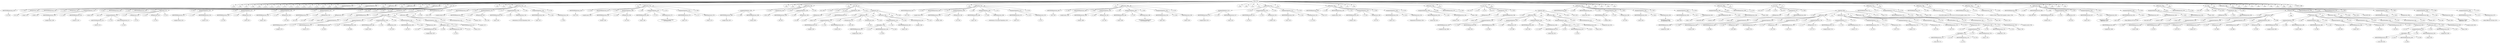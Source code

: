 digraph {

"Prog_1164"->"<
>1165";
"Prog_1164"->"<
>1166";
"Prog_1164"->"<
>1167";
"Prog_1164"->"<
>1168";
"Prog_1164"->"<
>1169";
"Prog_1164"->"<
>1170";
"Prog_1164"->"<
>1171";
"Prog_1164"->"<
>1172";
"Prog_1164"->"<
>1173";
"Prog_1164"->"<
>1174";
"Prog_1164"->"<
>1175";
"Prog_1164"->"<
>1176";
"Prog_1164"->"<
>1177";
"Prog_1164"->"<
>1178";
"Prog_1164"->"<
>1179";
"Prog_1164"->"<
>1180";
"Prog_1164"->"<
>1181";
"Prog_1164"->"AssignmentOpetators_1182";
"AssignmentOpetators_1182"->"IDENTIFIERExpression_1183";
"IDENTIFIERExpression_1183"->"<n>1184";
"AssignmentOpetators_1182"->"<<->1185";
"AssignmentOpetators_1182"->"INTExpression_1186";
"INTExpression_1186"->"<20>1187";
"Prog_1164"->"<
>1188";
"Prog_1164"->"AssignmentOpetators_1189";
"AssignmentOpetators_1189"->"IDENTIFIERExpression_1190";
"IDENTIFIERExpression_1190"->"<nreps>1191";
"AssignmentOpetators_1189"->"<<->1192";
"AssignmentOpetators_1189"->"INTExpression_1193";
"INTExpression_1193"->"<10000>1194";
"Prog_1164"->"<
>1195";
"Prog_1164"->"CallFunction_1196";
"CallFunction_1196"->"AssignmentOpetators_1197";
"AssignmentOpetators_1197"->"IDENTIFIERExpression_1198";
"IDENTIFIERExpression_1198"->"<sample.mean>1199";
"AssignmentOpetators_1197"->"<<->1200";
"AssignmentOpetators_1197"->"IDENTIFIERExpression_1201";
"IDENTIFIERExpression_1201"->"<numeric>1202";
"CallFunction_1196"->"<(>1203";
"CallFunction_1196"->"IDENTIFIERExpression_1204";
"IDENTIFIERExpression_1204"->"<nreps>1205";
"CallFunction_1196"->"<)>1206";
"Prog_1164"->"<
>1207";
"Prog_1164"->"CallFunction_1208";
"CallFunction_1208"->"IDENTIFIERExpression_1209";
"IDENTIFIERExpression_1209"->"<par>1210";
"CallFunction_1208"->"<(>1211";
"CallFunction_1208"->"CallFunction_1212";
"CallFunction_1212"->"AssignmentOpetators_1213";
"AssignmentOpetators_1213"->"IDENTIFIERExpression_1214";
"IDENTIFIERExpression_1214"->"<mfrow>1215";
"AssignmentOpetators_1213"->"<=>1216";
"AssignmentOpetators_1213"->"IDENTIFIERExpression_1217";
"IDENTIFIERExpression_1217"->"<c>1218";
"CallFunction_1212"->"<(>1219";
"CallFunction_1212"->"INTExpression_1220";
"INTExpression_1220"->"<3>1221";
"CallFunction_1212"->"<,>1222";
"CallFunction_1212"->"INTExpression_1223";
"INTExpression_1223"->"<2>1224";
"CallFunction_1212"->"<)>1225";
"CallFunction_1208"->"<)>1226";
"Prog_1164"->"<
>1227";
"Prog_1164"->"<
>1228";
"Prog_1164"->"CallFunction_1229";
"CallFunction_1229"->"AssignmentOpetators_1230";
"AssignmentOpetators_1230"->"IDENTIFIERExpression_1231";
"IDENTIFIERExpression_1231"->"<sample.normal>1232";
"AssignmentOpetators_1230"->"<<->1233";
"AssignmentOpetators_1230"->"IDENTIFIERExpression_1234";
"IDENTIFIERExpression_1234"->"<rnorm>1235";
"CallFunction_1229"->"<(>1236";
"CallFunction_1229"->"AssignmentOpetators_1237";
"AssignmentOpetators_1237"->"IDENTIFIERExpression_1238";
"IDENTIFIERExpression_1238"->"<n>1239";
"AssignmentOpetators_1237"->"<=>1240";
"AssignmentOpetators_1237"->"INTExpression_1241";
"INTExpression_1241"->"<1000>1242";
"CallFunction_1229"->"<,>1243";
"CallFunction_1229"->"AssignmentOpetators_1244";
"AssignmentOpetators_1244"->"IDENTIFIERExpression_1245";
"IDENTIFIERExpression_1245"->"<mean>1246";
"AssignmentOpetators_1244"->"<=>1247";
"AssignmentOpetators_1244"->"INTExpression_1248";
"INTExpression_1248"->"<35>1249";
"CallFunction_1229"->"<,>1250";
"CallFunction_1229"->"AssignmentOpetators_1251";
"AssignmentOpetators_1251"->"IDENTIFIERExpression_1252";
"IDENTIFIERExpression_1252"->"<sd>1253";
"AssignmentOpetators_1251"->"<=>1254";
"AssignmentOpetators_1251"->"INTExpression_1255";
"INTExpression_1255"->"<15>1256";
"CallFunction_1229"->"<)>1257";
"Prog_1164"->"<
>1258";
"Prog_1164"->"For_1259";
"For_1259"->"<for>1260";
"For_1259"->"<(>1261";
"For_1259"->"<i>1262";
"For_1259"->"<in>1263";
"For_1259"->"ColonOperator_1264";
"ColonOperator_1264"->"INTExpression_1265";
"INTExpression_1265"->"<1>1266";
"ColonOperator_1264"->"<:>1267";
"ColonOperator_1264"->"IDENTIFIERExpression_1268";
"IDENTIFIERExpression_1268"->"<nreps>1269";
"For_1259"->"<)>1270";
"For_1259"->"Compound_1271";
"Compound_1271"->"<{>1272";
"Compound_1271"->"CallFunction_1273";
"CallFunction_1273"->"AssignmentOpetators_1274";
"AssignmentOpetators_1274"->"IDENTIFIERExpression_1275";
"IDENTIFIERExpression_1275"->"<sample>1276";
"AssignmentOpetators_1274"->"<<->1277";
"AssignmentOpetators_1274"->"IDENTIFIERExpression_1278";
"IDENTIFIERExpression_1278"->"<rnorm>1279";
"CallFunction_1273"->"<(>1280";
"CallFunction_1273"->"AssignmentOpetators_1281";
"AssignmentOpetators_1281"->"IDENTIFIERExpression_1282";
"IDENTIFIERExpression_1282"->"<n>1283";
"AssignmentOpetators_1281"->"<=>1284";
"AssignmentOpetators_1281"->"IDENTIFIERExpression_1285";
"IDENTIFIERExpression_1285"->"<n>1286";
"CallFunction_1273"->"<,>1287";
"CallFunction_1273"->"AssignmentOpetators_1288";
"AssignmentOpetators_1288"->"IDENTIFIERExpression_1289";
"IDENTIFIERExpression_1289"->"<mean>1290";
"AssignmentOpetators_1288"->"<=>1291";
"AssignmentOpetators_1288"->"INTExpression_1292";
"INTExpression_1292"->"<35>1293";
"CallFunction_1273"->"<,>1294";
"CallFunction_1273"->"AssignmentOpetators_1295";
"AssignmentOpetators_1295"->"IDENTIFIERExpression_1296";
"IDENTIFIERExpression_1296"->"<sd>1297";
"AssignmentOpetators_1295"->"<=>1298";
"AssignmentOpetators_1295"->"INTExpression_1299";
"INTExpression_1299"->"<15>1300";
"CallFunction_1273"->"<)>1301";
"Compound_1271"->"<
>1302";
"Compound_1271"->"CallFunction_1303";
"CallFunction_1303"->"AssignmentOpetators_1304";
"AssignmentOpetators_1304"->"IndexingBasic_1305";
"IndexingBasic_1305"->"IDENTIFIERExpression_1306";
"IDENTIFIERExpression_1306"->"<sample.mean>1307";
"IndexingBasic_1305"->"<[>1308";
"IndexingBasic_1305"->"IDENTIFIERExpression_1309";
"IDENTIFIERExpression_1309"->"<i>1310";
"IndexingBasic_1305"->"<]>1311";
"AssignmentOpetators_1304"->"<<->1312";
"AssignmentOpetators_1304"->"IDENTIFIERExpression_1313";
"IDENTIFIERExpression_1313"->"<mean>1314";
"CallFunction_1303"->"<(>1315";
"CallFunction_1303"->"IDENTIFIERExpression_1316";
"IDENTIFIERExpression_1316"->"<sample>1317";
"CallFunction_1303"->"<)>1318";
"Compound_1271"->"<
>1319";
"Compound_1271"->"<}>1320";
"Prog_1164"->"<
>1321";
"Prog_1164"->"<
>1322";
"Prog_1164"->"<
>1323";
"Prog_1164"->"CallFunction_1324";
"CallFunction_1324"->"IDENTIFIERExpression_1325";
"IDENTIFIERExpression_1325"->"<hist>1326";
"CallFunction_1324"->"<(>1327";
"CallFunction_1324"->"IDENTIFIERExpression_1328";
"IDENTIFIERExpression_1328"->"<sample.normal>1329";
"CallFunction_1324"->"<,>1330";
"CallFunction_1324"->"AssignmentOpetators_1331";
"AssignmentOpetators_1331"->"IDENTIFIERExpression_1332";
"IDENTIFIERExpression_1332"->"<breaks>1333";
"AssignmentOpetators_1331"->"<=>1334";
"AssignmentOpetators_1331"->"INTExpression_1335";
"INTExpression_1335"->"<50>1336";
"CallFunction_1324"->"<,>1337";
"CallFunction_1324"->"AssignmentOpetators_1338";
"AssignmentOpetators_1338"->"IDENTIFIERExpression_1339";
"IDENTIFIERExpression_1339"->"<main>1340";
"AssignmentOpetators_1338"->"<=>1341";
"AssignmentOpetators_1338"->"STRINGExpression_1342";
"STRINGExpression_1342"->"<Distribution of Normal Population>1343";
"CallFunction_1324"->"<,>1344";
"CallFunction_1324"->"AssignmentOpetators_1345";
"AssignmentOpetators_1345"->"IDENTIFIERExpression_1346";
"IDENTIFIERExpression_1346"->"<xlab>1347";
"AssignmentOpetators_1345"->"<=>1348";
"AssignmentOpetators_1345"->"STRINGExpression_1349";
"STRINGExpression_1349"->"<>1350";
"CallFunction_1324"->"<)>1351";
"Prog_1164"->"<
>1352";
"Prog_1164"->"CallFunction_1353";
"CallFunction_1353"->"IDENTIFIERExpression_1354";
"IDENTIFIERExpression_1354"->"<hist>1355";
"CallFunction_1353"->"<(>1356";
"CallFunction_1353"->"IDENTIFIERExpression_1357";
"IDENTIFIERExpression_1357"->"<sample.mean>1358";
"CallFunction_1353"->"<,>1359";
"CallFunction_1353"->"AssignmentOpetators_1360";
"AssignmentOpetators_1360"->"IDENTIFIERExpression_1361";
"IDENTIFIERExpression_1361"->"<breaks>1362";
"AssignmentOpetators_1360"->"<=>1363";
"AssignmentOpetators_1360"->"INTExpression_1364";
"INTExpression_1364"->"<50>1365";
"CallFunction_1353"->"<,>1366";
"CallFunction_1353"->"AssignmentOpetators_1367";
"AssignmentOpetators_1367"->"IDENTIFIERExpression_1368";
"IDENTIFIERExpression_1368"->"<main>1369";
"AssignmentOpetators_1367"->"<=>1370";
"AssignmentOpetators_1367"->"STRINGExpression_1371";
"STRINGExpression_1371"->"<Distribution of Sample Mean \n for Normal>1372";
"CallFunction_1353"->"<,>1373";
"CallFunction_1353"->"AssignmentOpetators_1374";
"AssignmentOpetators_1374"->"IDENTIFIERExpression_1375";
"IDENTIFIERExpression_1375"->"<xlab>1376";
"AssignmentOpetators_1374"->"<=>1377";
"AssignmentOpetators_1374"->"STRINGExpression_1378";
"STRINGExpression_1378"->"<Mean>1379";
"CallFunction_1353"->"<)>1380";
"Prog_1164"->"<
>1381";
"Prog_1164"->"<
>1382";
"Prog_1164"->"<
>1383";
"Prog_1164"->"CallFunction_1384";
"CallFunction_1384"->"AssignmentOpetators_1385";
"AssignmentOpetators_1385"->"IDENTIFIERExpression_1386";
"IDENTIFIERExpression_1386"->"<sample.chisq>1387";
"AssignmentOpetators_1385"->"<<->1388";
"AssignmentOpetators_1385"->"IDENTIFIERExpression_1389";
"IDENTIFIERExpression_1389"->"<rchisq>1390";
"CallFunction_1384"->"<(>1391";
"CallFunction_1384"->"INTExpression_1392";
"INTExpression_1392"->"<1000>1393";
"CallFunction_1384"->"<,>1394";
"CallFunction_1384"->"AssignmentOpetators_1395";
"AssignmentOpetators_1395"->"IDENTIFIERExpression_1396";
"IDENTIFIERExpression_1396"->"<df>1397";
"AssignmentOpetators_1395"->"<=>1398";
"AssignmentOpetators_1395"->"INTExpression_1399";
"INTExpression_1399"->"<6>1400";
"CallFunction_1384"->"<)>1401";
"Prog_1164"->"<
>1402";
"Prog_1164"->"For_1403";
"For_1403"->"<for>1404";
"For_1403"->"<(>1405";
"For_1403"->"<i>1406";
"For_1403"->"<in>1407";
"For_1403"->"ColonOperator_1408";
"ColonOperator_1408"->"INTExpression_1409";
"INTExpression_1409"->"<1>1410";
"ColonOperator_1408"->"<:>1411";
"ColonOperator_1408"->"IDENTIFIERExpression_1412";
"IDENTIFIERExpression_1412"->"<nreps>1413";
"For_1403"->"<)>1414";
"For_1403"->"Compound_1415";
"Compound_1415"->"<{>1416";
"Compound_1415"->"CallFunction_1417";
"CallFunction_1417"->"AssignmentOpetators_1418";
"AssignmentOpetators_1418"->"IDENTIFIERExpression_1419";
"IDENTIFIERExpression_1419"->"<sample>1420";
"AssignmentOpetators_1418"->"<<->1421";
"AssignmentOpetators_1418"->"IDENTIFIERExpression_1422";
"IDENTIFIERExpression_1422"->"<rchisq>1423";
"CallFunction_1417"->"<(>1424";
"CallFunction_1417"->"INTExpression_1425";
"INTExpression_1425"->"<100>1426";
"CallFunction_1417"->"<,>1427";
"CallFunction_1417"->"INTExpression_1428";
"INTExpression_1428"->"<6>1429";
"CallFunction_1417"->"<)>1430";
"Compound_1415"->"<
>1431";
"Compound_1415"->"CallFunction_1432";
"CallFunction_1432"->"AssignmentOpetators_1433";
"AssignmentOpetators_1433"->"IndexingBasic_1434";
"IndexingBasic_1434"->"IDENTIFIERExpression_1435";
"IDENTIFIERExpression_1435"->"<sample.mean>1436";
"IndexingBasic_1434"->"<[>1437";
"IndexingBasic_1434"->"IDENTIFIERExpression_1438";
"IDENTIFIERExpression_1438"->"<i>1439";
"IndexingBasic_1434"->"<]>1440";
"AssignmentOpetators_1433"->"<<->1441";
"AssignmentOpetators_1433"->"IDENTIFIERExpression_1442";
"IDENTIFIERExpression_1442"->"<mean>1443";
"CallFunction_1432"->"<(>1444";
"CallFunction_1432"->"IDENTIFIERExpression_1445";
"IDENTIFIERExpression_1445"->"<sample>1446";
"CallFunction_1432"->"<)>1447";
"Compound_1415"->"<
>1448";
"Compound_1415"->"<}>1449";
"Prog_1164"->"<
>1450";
"Prog_1164"->"CallFunction_1451";
"CallFunction_1451"->"IDENTIFIERExpression_1452";
"IDENTIFIERExpression_1452"->"<hist>1453";
"CallFunction_1451"->"<(>1454";
"CallFunction_1451"->"IDENTIFIERExpression_1455";
"IDENTIFIERExpression_1455"->"<sample.chisq>1456";
"CallFunction_1451"->"<,>1457";
"CallFunction_1451"->"AssignmentOpetators_1458";
"AssignmentOpetators_1458"->"IDENTIFIERExpression_1459";
"IDENTIFIERExpression_1459"->"<breaks>1460";
"AssignmentOpetators_1458"->"<=>1461";
"AssignmentOpetators_1458"->"INTExpression_1462";
"INTExpression_1462"->"<50>1463";
"CallFunction_1451"->"<,>1464";
"CallFunction_1451"->"AssignmentOpetators_1465";
"AssignmentOpetators_1465"->"IDENTIFIERExpression_1466";
"IDENTIFIERExpression_1466"->"<main>1467";
"AssignmentOpetators_1465"->"<=>1468";
"AssignmentOpetators_1465"->"STRINGExpression_1469";
"STRINGExpression_1469"->"<Distribution of Chi-square Population>1470";
"CallFunction_1451"->"<,>1471";
"CallFunction_1451"->"AssignmentOpetators_1472";
"AssignmentOpetators_1472"->"IDENTIFIERExpression_1473";
"IDENTIFIERExpression_1473"->"<xlab>1474";
"AssignmentOpetators_1472"->"<=>1475";
"AssignmentOpetators_1472"->"STRINGExpression_1476";
"STRINGExpression_1476"->"<>1477";
"CallFunction_1451"->"<)>1478";
"Prog_1164"->"<
>1479";
"Prog_1164"->"CallFunction_1480";
"CallFunction_1480"->"IDENTIFIERExpression_1481";
"IDENTIFIERExpression_1481"->"<hist>1482";
"CallFunction_1480"->"<(>1483";
"CallFunction_1480"->"IDENTIFIERExpression_1484";
"IDENTIFIERExpression_1484"->"<sample.mean>1485";
"CallFunction_1480"->"<,>1486";
"CallFunction_1480"->"AssignmentOpetators_1487";
"AssignmentOpetators_1487"->"IDENTIFIERExpression_1488";
"IDENTIFIERExpression_1488"->"<breaks>1489";
"AssignmentOpetators_1487"->"<=>1490";
"AssignmentOpetators_1487"->"INTExpression_1491";
"INTExpression_1491"->"<50>1492";
"CallFunction_1480"->"<,>1493";
"CallFunction_1480"->"AssignmentOpetators_1494";
"AssignmentOpetators_1494"->"IDENTIFIERExpression_1495";
"IDENTIFIERExpression_1495"->"<main>1496";
"AssignmentOpetators_1494"->"<=>1497";
"AssignmentOpetators_1494"->"STRINGExpression_1498";
"STRINGExpression_1498"->"<Distribution of Sample Mean \n for Chi-Square>1499";
"CallFunction_1480"->"<,>1500";
"CallFunction_1480"->"AssignmentOpetators_1501";
"AssignmentOpetators_1501"->"IDENTIFIERExpression_1502";
"IDENTIFIERExpression_1502"->"<xlab>1503";
"AssignmentOpetators_1501"->"<=>1504";
"AssignmentOpetators_1501"->"STRINGExpression_1505";
"STRINGExpression_1505"->"<Mean>1506";
"CallFunction_1480"->"<)>1507";
"Prog_1164"->"<
>1508";
"Prog_1164"->"<
>1509";
"Prog_1164"->"<
>1510";
"Prog_1164"->"<
>1511";
"Prog_1164"->"CallFunction_1512";
"CallFunction_1512"->"AssignmentOpetators_1513";
"AssignmentOpetators_1513"->"IDENTIFIERExpression_1514";
"IDENTIFIERExpression_1514"->"<sample.expon>1515";
"AssignmentOpetators_1513"->"<<->1516";
"AssignmentOpetators_1513"->"IDENTIFIERExpression_1517";
"IDENTIFIERExpression_1517"->"<rexp>1518";
"CallFunction_1512"->"<(>1519";
"CallFunction_1512"->"AssignmentOpetators_1520";
"AssignmentOpetators_1520"->"IDENTIFIERExpression_1521";
"IDENTIFIERExpression_1521"->"<n>1522";
"AssignmentOpetators_1520"->"<=>1523";
"AssignmentOpetators_1520"->"INTExpression_1524";
"INTExpression_1524"->"<10000>1525";
"CallFunction_1512"->"<,>1526";
"CallFunction_1512"->"AssignmentOpetators_1527";
"AssignmentOpetators_1527"->"IDENTIFIERExpression_1528";
"IDENTIFIERExpression_1528"->"<rate>1529";
"AssignmentOpetators_1527"->"<=>1530";
"AssignmentOpetators_1527"->"FLOATExpression_1531";
"FLOATExpression_1531"->"<1.5>1532";
"CallFunction_1512"->"<)>1533";
"Prog_1164"->"<
>1534";
"Prog_1164"->"CallFunction_1535";
"CallFunction_1535"->"IDENTIFIERExpression_1536";
"IDENTIFIERExpression_1536"->"<hist>1537";
"CallFunction_1535"->"<(>1538";
"CallFunction_1535"->"IDENTIFIERExpression_1539";
"IDENTIFIERExpression_1539"->"<sample.expon>1540";
"CallFunction_1535"->"<,>1541";
"CallFunction_1535"->"AssignmentOpetators_1542";
"AssignmentOpetators_1542"->"IDENTIFIERExpression_1543";
"IDENTIFIERExpression_1543"->"<breaks>1544";
"AssignmentOpetators_1542"->"<=>1545";
"AssignmentOpetators_1542"->"INTExpression_1546";
"INTExpression_1546"->"<50>1547";
"CallFunction_1535"->"<,>1548";
"CallFunction_1535"->"AssignmentOpetators_1549";
"AssignmentOpetators_1549"->"IDENTIFIERExpression_1550";
"IDENTIFIERExpression_1550"->"<main>1551";
"AssignmentOpetators_1549"->"<=>1552";
"AssignmentOpetators_1549"->"STRINGExpression_1553";
"STRINGExpression_1553"->"<Exponential Distribution>1554";
"CallFunction_1535"->"<)>1555";
"Prog_1164"->"<
>1556";
"Prog_1164"->"<
>1557";
"Prog_1164"->"<
>1558";
"Prog_1164"->"CallFunction_1559";
"CallFunction_1559"->"AssignmentOpetators_1560";
"AssignmentOpetators_1560"->"IDENTIFIERExpression_1561";
"IDENTIFIERExpression_1561"->"<means.exp>1562";
"AssignmentOpetators_1560"->"<<->1563";
"AssignmentOpetators_1560"->"IDENTIFIERExpression_1564";
"IDENTIFIERExpression_1564"->"<numeric>1565";
"CallFunction_1559"->"<(>1566";
"CallFunction_1559"->"IDENTIFIERExpression_1567";
"IDENTIFIERExpression_1567"->"<nreps>1568";
"CallFunction_1559"->"<)>1569";
"Prog_1164"->"<
>1570";
"Prog_1164"->"For_1571";
"For_1571"->"<for>1572";
"For_1571"->"<(>1573";
"For_1571"->"<i>1574";
"For_1571"->"<in>1575";
"For_1571"->"ColonOperator_1576";
"ColonOperator_1576"->"INTExpression_1577";
"INTExpression_1577"->"<1>1578";
"ColonOperator_1576"->"<:>1579";
"ColonOperator_1576"->"IDENTIFIERExpression_1580";
"IDENTIFIERExpression_1580"->"<nreps>1581";
"For_1571"->"<)>1582";
"For_1571"->"Compound_1583";
"Compound_1583"->"<{>1584";
"Compound_1583"->"CallFunction_1585";
"CallFunction_1585"->"AssignmentOpetators_1586";
"AssignmentOpetators_1586"->"IDENTIFIERExpression_1587";
"IDENTIFIERExpression_1587"->"<sample.first.exp>1588";
"AssignmentOpetators_1586"->"<<->1589";
"AssignmentOpetators_1586"->"IDENTIFIERExpression_1590";
"IDENTIFIERExpression_1590"->"<rexp>1591";
"CallFunction_1585"->"<(>1592";
"CallFunction_1585"->"AssignmentOpetators_1593";
"AssignmentOpetators_1593"->"IDENTIFIERExpression_1594";
"IDENTIFIERExpression_1594"->"<n>1595";
"AssignmentOpetators_1593"->"<=>1596";
"AssignmentOpetators_1593"->"INTExpression_1597";
"INTExpression_1597"->"<10>1598";
"CallFunction_1585"->"<,>1599";
"CallFunction_1585"->"AssignmentOpetators_1600";
"AssignmentOpetators_1600"->"IDENTIFIERExpression_1601";
"IDENTIFIERExpression_1601"->"<rate>1602";
"AssignmentOpetators_1600"->"<=>1603";
"AssignmentOpetators_1600"->"FLOATExpression_1604";
"FLOATExpression_1604"->"<1.5>1605";
"CallFunction_1585"->"<)>1606";
"Compound_1583"->"<
>1607";
"Compound_1583"->"CallFunction_1608";
"CallFunction_1608"->"AssignmentOpetators_1609";
"AssignmentOpetators_1609"->"IndexingBasic_1610";
"IndexingBasic_1610"->"IDENTIFIERExpression_1611";
"IDENTIFIERExpression_1611"->"<means.exp>1612";
"IndexingBasic_1610"->"<[>1613";
"IndexingBasic_1610"->"IDENTIFIERExpression_1614";
"IDENTIFIERExpression_1614"->"<i>1615";
"IndexingBasic_1610"->"<]>1616";
"AssignmentOpetators_1609"->"<<->1617";
"AssignmentOpetators_1609"->"IDENTIFIERExpression_1618";
"IDENTIFIERExpression_1618"->"<mean>1619";
"CallFunction_1608"->"<(>1620";
"CallFunction_1608"->"IDENTIFIERExpression_1621";
"IDENTIFIERExpression_1621"->"<sample.first.exp>1622";
"CallFunction_1608"->"<)>1623";
"Compound_1583"->"<
>1624";
"Compound_1583"->"<}>1625";
"Prog_1164"->"<
>1626";
"Prog_1164"->"CallFunction_1627";
"CallFunction_1627"->"IDENTIFIERExpression_1628";
"IDENTIFIERExpression_1628"->"<hist>1629";
"CallFunction_1627"->"<(>1630";
"CallFunction_1627"->"IDENTIFIERExpression_1631";
"IDENTIFIERExpression_1631"->"<means.exp>1632";
"CallFunction_1627"->"<,>1633";
"CallFunction_1627"->"AssignmentOpetators_1634";
"AssignmentOpetators_1634"->"IDENTIFIERExpression_1635";
"IDENTIFIERExpression_1635"->"<breaks>1636";
"AssignmentOpetators_1634"->"<=>1637";
"AssignmentOpetators_1634"->"INTExpression_1638";
"INTExpression_1638"->"<50>1639";
"CallFunction_1627"->"<,>1640";
"CallFunction_1627"->"AssignmentOpetators_1641";
"AssignmentOpetators_1641"->"IDENTIFIERExpression_1642";
"IDENTIFIERExpression_1642"->"<main>1643";
"AssignmentOpetators_1641"->"<=>1644";
"AssignmentOpetators_1641"->"STRINGExpression_1645";
"STRINGExpression_1645"->"<Distribution of Means  \n for Exponential>1646";
"CallFunction_1627"->"<,>1647";
"CallFunction_1627"->"AssignmentOpetators_1648";
"AssignmentOpetators_1648"->"IDENTIFIERExpression_1649";
"IDENTIFIERExpression_1649"->"<xlab>1650";
"AssignmentOpetators_1648"->"<=>1651";
"AssignmentOpetators_1648"->"STRINGExpression_1652";
"STRINGExpression_1652"->"<Mean >1653";
"CallFunction_1627"->"<)>1654";
"Prog_1164"->"<
>1655";
"Prog_1164"->"<
>1656";
"Prog_1164"->"<
>1657";
"Prog_1164"->"<
>1658";
"Prog_1164"->"<
>1659";
"Prog_1164"->"CallFunction_1660";
"CallFunction_1660"->"AssignmentOpetators_1661";
"AssignmentOpetators_1661"->"IDENTIFIERExpression_1662";
"IDENTIFIERExpression_1662"->"<mean.diff>1663";
"AssignmentOpetators_1661"->"<<->1664";
"AssignmentOpetators_1661"->"IDENTIFIERExpression_1665";
"IDENTIFIERExpression_1665"->"<numeric>1666";
"CallFunction_1660"->"<(>1667";
"CallFunction_1660"->"IDENTIFIERExpression_1668";
"IDENTIFIERExpression_1668"->"<nreps>1669";
"CallFunction_1660"->"<)>1670";
"Prog_1164"->"<
>1671";
"Prog_1164"->"For_1672";
"For_1672"->"<for>1673";
"For_1672"->"<(>1674";
"For_1672"->"<i>1675";
"For_1672"->"<in>1676";
"For_1672"->"ColonOperator_1677";
"ColonOperator_1677"->"INTExpression_1678";
"INTExpression_1678"->"<1>1679";
"ColonOperator_1677"->"<:>1680";
"ColonOperator_1677"->"IDENTIFIERExpression_1681";
"IDENTIFIERExpression_1681"->"<nreps>1682";
"For_1672"->"<)>1683";
"For_1672"->"Compound_1684";
"Compound_1684"->"<{>1685";
"Compound_1684"->"CallFunction_1686";
"CallFunction_1686"->"AssignmentOpetators_1687";
"AssignmentOpetators_1687"->"IDENTIFIERExpression_1688";
"IDENTIFIERExpression_1688"->"<sample.first>1689";
"AssignmentOpetators_1687"->"<<->1690";
"AssignmentOpetators_1687"->"IDENTIFIERExpression_1691";
"IDENTIFIERExpression_1691"->"<rnorm>1692";
"CallFunction_1686"->"<(>1693";
"CallFunction_1686"->"AssignmentOpetators_1694";
"AssignmentOpetators_1694"->"IDENTIFIERExpression_1695";
"IDENTIFIERExpression_1695"->"<n>1696";
"AssignmentOpetators_1694"->"<=>1697";
"AssignmentOpetators_1694"->"INTExpression_1698";
"INTExpression_1698"->"<100>1699";
"CallFunction_1686"->"<,>1700";
"CallFunction_1686"->"AssignmentOpetators_1701";
"AssignmentOpetators_1701"->"IDENTIFIERExpression_1702";
"IDENTIFIERExpression_1702"->"<mean>1703";
"AssignmentOpetators_1701"->"<=>1704";
"AssignmentOpetators_1701"->"INTExpression_1705";
"INTExpression_1705"->"<35>1706";
"CallFunction_1686"->"<,>1707";
"CallFunction_1686"->"AssignmentOpetators_1708";
"AssignmentOpetators_1708"->"IDENTIFIERExpression_1709";
"IDENTIFIERExpression_1709"->"<sd>1710";
"AssignmentOpetators_1708"->"<=>1711";
"AssignmentOpetators_1708"->"INTExpression_1712";
"INTExpression_1712"->"<15>1713";
"CallFunction_1686"->"<)>1714";
"Compound_1684"->"<
>1715";
"Compound_1684"->"CallFunction_1716";
"CallFunction_1716"->"AssignmentOpetators_1717";
"AssignmentOpetators_1717"->"IDENTIFIERExpression_1718";
"IDENTIFIERExpression_1718"->"<sample.second>1719";
"AssignmentOpetators_1717"->"<<->1720";
"AssignmentOpetators_1717"->"IDENTIFIERExpression_1721";
"IDENTIFIERExpression_1721"->"<rnorm>1722";
"CallFunction_1716"->"<(>1723";
"CallFunction_1716"->"AssignmentOpetators_1724";
"AssignmentOpetators_1724"->"IDENTIFIERExpression_1725";
"IDENTIFIERExpression_1725"->"<n>1726";
"AssignmentOpetators_1724"->"<=>1727";
"AssignmentOpetators_1724"->"INTExpression_1728";
"INTExpression_1728"->"<100>1729";
"CallFunction_1716"->"<,>1730";
"CallFunction_1716"->"AssignmentOpetators_1731";
"AssignmentOpetators_1731"->"IDENTIFIERExpression_1732";
"IDENTIFIERExpression_1732"->"<mean>1733";
"AssignmentOpetators_1731"->"<=>1734";
"AssignmentOpetators_1731"->"INTExpression_1735";
"INTExpression_1735"->"<35>1736";
"CallFunction_1716"->"<,>1737";
"CallFunction_1716"->"AssignmentOpetators_1738";
"AssignmentOpetators_1738"->"IDENTIFIERExpression_1739";
"IDENTIFIERExpression_1739"->"<sd>1740";
"AssignmentOpetators_1738"->"<=>1741";
"AssignmentOpetators_1738"->"INTExpression_1742";
"INTExpression_1742"->"<15>1743";
"CallFunction_1716"->"<)>1744";
"Compound_1684"->"<
>1745";
"Compound_1684"->"CallFunction_1746";
"CallFunction_1746"->"MinusOrPlusBinary_1747";
"MinusOrPlusBinary_1747"->"CallFunction_1748";
"CallFunction_1748"->"AssignmentOpetators_1749";
"AssignmentOpetators_1749"->"IndexingBasic_1750";
"IndexingBasic_1750"->"IDENTIFIERExpression_1751";
"IDENTIFIERExpression_1751"->"<mean.diff>1752";
"IndexingBasic_1750"->"<[>1753";
"IndexingBasic_1750"->"IDENTIFIERExpression_1754";
"IDENTIFIERExpression_1754"->"<i>1755";
"IndexingBasic_1750"->"<]>1756";
"AssignmentOpetators_1749"->"<<->1757";
"AssignmentOpetators_1749"->"IDENTIFIERExpression_1758";
"IDENTIFIERExpression_1758"->"<mean>1759";
"CallFunction_1748"->"<(>1760";
"CallFunction_1748"->"IDENTIFIERExpression_1761";
"IDENTIFIERExpression_1761"->"<sample.first>1762";
"CallFunction_1748"->"<)>1763";
"MinusOrPlusBinary_1747"->"<->1764";
"MinusOrPlusBinary_1747"->"IDENTIFIERExpression_1765";
"IDENTIFIERExpression_1765"->"<mean>1766";
"CallFunction_1746"->"<(>1767";
"CallFunction_1746"->"IDENTIFIERExpression_1768";
"IDENTIFIERExpression_1768"->"<sample.second>1769";
"CallFunction_1746"->"<)>1770";
"Compound_1684"->"<
>1771";
"Compound_1684"->"<}>1772";
"Prog_1164"->"<
>1773";
"Prog_1164"->"CallFunction_1774";
"CallFunction_1774"->"IDENTIFIERExpression_1775";
"IDENTIFIERExpression_1775"->"<par>1776";
"CallFunction_1774"->"<(>1777";
"CallFunction_1774"->"AssignmentOpetators_1778";
"AssignmentOpetators_1778"->"IDENTIFIERExpression_1779";
"IDENTIFIERExpression_1779"->"<ask>1780";
"AssignmentOpetators_1778"->"<=>1781";
"AssignmentOpetators_1778"->"TRUE_1782";
"TRUE_1782"->"<TRUE>1783";
"CallFunction_1774"->"<)>1784";
"Prog_1164"->"<
>1785";
"Prog_1164"->"CallFunction_1786";
"CallFunction_1786"->"IDENTIFIERExpression_1787";
"IDENTIFIERExpression_1787"->"<print>1788";
"CallFunction_1786"->"<(>1789";
"CallFunction_1786"->"STRINGExpression_1790";
"STRINGExpression_1790"->"<You will be asked if you want to go on to the next graphics screen.>1791";
"CallFunction_1786"->"<)>1792";
"Prog_1164"->"<
>1793";
"Prog_1164"->"CallFunction_1794";
"CallFunction_1794"->"IDENTIFIERExpression_1795";
"IDENTIFIERExpression_1795"->"<print>1796";
"CallFunction_1794"->"<(>1797";
"CallFunction_1794"->"STRINGExpression_1798";
"STRINGExpression_1798"->"<Click on 'Next' in upper left of graphics screen.>1799";
"CallFunction_1794"->"<)>1800";
"Prog_1164"->"<
>1801";
"Prog_1164"->"CallFunction_1802";
"CallFunction_1802"->"IDENTIFIERExpression_1803";
"IDENTIFIERExpression_1803"->"<hist>1804";
"CallFunction_1802"->"<(>1805";
"CallFunction_1802"->"IDENTIFIERExpression_1806";
"IDENTIFIERExpression_1806"->"<mean.diff>1807";
"CallFunction_1802"->"<,>1808";
"CallFunction_1802"->"AssignmentOpetators_1809";
"AssignmentOpetators_1809"->"IDENTIFIERExpression_1810";
"IDENTIFIERExpression_1810"->"<breaks>1811";
"AssignmentOpetators_1809"->"<=>1812";
"AssignmentOpetators_1809"->"INTExpression_1813";
"INTExpression_1813"->"<50>1814";
"CallFunction_1802"->"<,>1815";
"CallFunction_1802"->"AssignmentOpetators_1816";
"AssignmentOpetators_1816"->"IDENTIFIERExpression_1817";
"IDENTIFIERExpression_1817"->"<main>1818";
"AssignmentOpetators_1816"->"<=>1819";
"AssignmentOpetators_1816"->"STRINGExpression_1820";
"STRINGExpression_1820"->"<Distribution of Mean \n Differences>1821";
"CallFunction_1802"->"<,>1822";
"CallFunction_1802"->"AssignmentOpetators_1823";
"AssignmentOpetators_1823"->"IDENTIFIERExpression_1824";
"IDENTIFIERExpression_1824"->"<xlab>1825";
"AssignmentOpetators_1823"->"<=>1826";
"AssignmentOpetators_1823"->"STRINGExpression_1827";
"STRINGExpression_1827"->"<Mean Difference H0 true>1828";
"CallFunction_1802"->"<)>1829";
"Prog_1164"->"<
>1830";
"Prog_1164"->"<
>1831";
"Prog_1164"->"<
>1832";
"Prog_1164"->"<
>1833";
"Prog_1164"->"CallFunction_1834";
"CallFunction_1834"->"AssignmentOpetators_1835";
"AssignmentOpetators_1835"->"IDENTIFIERExpression_1836";
"IDENTIFIERExpression_1836"->"<mean.diff>1837";
"AssignmentOpetators_1835"->"<<->1838";
"AssignmentOpetators_1835"->"IDENTIFIERExpression_1839";
"IDENTIFIERExpression_1839"->"<numeric>1840";
"CallFunction_1834"->"<(>1841";
"CallFunction_1834"->"IDENTIFIERExpression_1842";
"IDENTIFIERExpression_1842"->"<nreps>1843";
"CallFunction_1834"->"<)>1844";
"Prog_1164"->"<
>1845";
"Prog_1164"->"For_1846";
"For_1846"->"<for>1847";
"For_1846"->"<(>1848";
"For_1846"->"<i>1849";
"For_1846"->"<in>1850";
"For_1846"->"ColonOperator_1851";
"ColonOperator_1851"->"INTExpression_1852";
"INTExpression_1852"->"<1>1853";
"ColonOperator_1851"->"<:>1854";
"ColonOperator_1851"->"IDENTIFIERExpression_1855";
"IDENTIFIERExpression_1855"->"<nreps>1856";
"For_1846"->"<)>1857";
"For_1846"->"Compound_1858";
"Compound_1858"->"<{>1859";
"Compound_1858"->"CallFunction_1860";
"CallFunction_1860"->"AssignmentOpetators_1861";
"AssignmentOpetators_1861"->"IDENTIFIERExpression_1862";
"IDENTIFIERExpression_1862"->"<sample.first>1863";
"AssignmentOpetators_1861"->"<<->1864";
"AssignmentOpetators_1861"->"IDENTIFIERExpression_1865";
"IDENTIFIERExpression_1865"->"<rnorm>1866";
"CallFunction_1860"->"<(>1867";
"CallFunction_1860"->"AssignmentOpetators_1868";
"AssignmentOpetators_1868"->"IDENTIFIERExpression_1869";
"IDENTIFIERExpression_1869"->"<n>1870";
"AssignmentOpetators_1868"->"<=>1871";
"AssignmentOpetators_1868"->"INTExpression_1872";
"INTExpression_1872"->"<100>1873";
"CallFunction_1860"->"<,>1874";
"CallFunction_1860"->"AssignmentOpetators_1875";
"AssignmentOpetators_1875"->"IDENTIFIERExpression_1876";
"IDENTIFIERExpression_1876"->"<mean>1877";
"AssignmentOpetators_1875"->"<=>1878";
"AssignmentOpetators_1875"->"INTExpression_1879";
"INTExpression_1879"->"<35>1880";
"CallFunction_1860"->"<,>1881";
"CallFunction_1860"->"AssignmentOpetators_1882";
"AssignmentOpetators_1882"->"IDENTIFIERExpression_1883";
"IDENTIFIERExpression_1883"->"<sd>1884";
"AssignmentOpetators_1882"->"<=>1885";
"AssignmentOpetators_1882"->"INTExpression_1886";
"INTExpression_1886"->"<15>1887";
"CallFunction_1860"->"<)>1888";
"Compound_1858"->"<
>1889";
"Compound_1858"->"CallFunction_1890";
"CallFunction_1890"->"AssignmentOpetators_1891";
"AssignmentOpetators_1891"->"IDENTIFIERExpression_1892";
"IDENTIFIERExpression_1892"->"<sample.second>1893";
"AssignmentOpetators_1891"->"<<->1894";
"AssignmentOpetators_1891"->"IDENTIFIERExpression_1895";
"IDENTIFIERExpression_1895"->"<rnorm>1896";
"CallFunction_1890"->"<(>1897";
"CallFunction_1890"->"AssignmentOpetators_1898";
"AssignmentOpetators_1898"->"IDENTIFIERExpression_1899";
"IDENTIFIERExpression_1899"->"<n>1900";
"AssignmentOpetators_1898"->"<=>1901";
"AssignmentOpetators_1898"->"INTExpression_1902";
"INTExpression_1902"->"<100>1903";
"CallFunction_1890"->"<,>1904";
"CallFunction_1890"->"AssignmentOpetators_1905";
"AssignmentOpetators_1905"->"IDENTIFIERExpression_1906";
"IDENTIFIERExpression_1906"->"<mean>1907";
"AssignmentOpetators_1905"->"<=>1908";
"AssignmentOpetators_1905"->"INTExpression_1909";
"INTExpression_1909"->"<45>1910";
"CallFunction_1890"->"<,>1911";
"CallFunction_1890"->"AssignmentOpetators_1912";
"AssignmentOpetators_1912"->"IDENTIFIERExpression_1913";
"IDENTIFIERExpression_1913"->"<sd>1914";
"AssignmentOpetators_1912"->"<=>1915";
"AssignmentOpetators_1912"->"INTExpression_1916";
"INTExpression_1916"->"<15>1917";
"CallFunction_1890"->"<)>1918";
"Compound_1858"->"<
>1919";
"Compound_1858"->"CallFunction_1920";
"CallFunction_1920"->"MinusOrPlusBinary_1921";
"MinusOrPlusBinary_1921"->"CallFunction_1922";
"CallFunction_1922"->"AssignmentOpetators_1923";
"AssignmentOpetators_1923"->"IndexingBasic_1924";
"IndexingBasic_1924"->"IDENTIFIERExpression_1925";
"IDENTIFIERExpression_1925"->"<mean.diff>1926";
"IndexingBasic_1924"->"<[>1927";
"IndexingBasic_1924"->"IDENTIFIERExpression_1928";
"IDENTIFIERExpression_1928"->"<i>1929";
"IndexingBasic_1924"->"<]>1930";
"AssignmentOpetators_1923"->"<<->1931";
"AssignmentOpetators_1923"->"IDENTIFIERExpression_1932";
"IDENTIFIERExpression_1932"->"<mean>1933";
"CallFunction_1922"->"<(>1934";
"CallFunction_1922"->"IDENTIFIERExpression_1935";
"IDENTIFIERExpression_1935"->"<sample.first>1936";
"CallFunction_1922"->"<)>1937";
"MinusOrPlusBinary_1921"->"<->1938";
"MinusOrPlusBinary_1921"->"IDENTIFIERExpression_1939";
"IDENTIFIERExpression_1939"->"<mean>1940";
"CallFunction_1920"->"<(>1941";
"CallFunction_1920"->"IDENTIFIERExpression_1942";
"IDENTIFIERExpression_1942"->"<sample.second>1943";
"CallFunction_1920"->"<)>1944";
"Compound_1858"->"<
>1945";
"Compound_1858"->"<}>1946";
"Prog_1164"->"<
>1947";
"Prog_1164"->"CallFunction_1948";
"CallFunction_1948"->"IDENTIFIERExpression_1949";
"IDENTIFIERExpression_1949"->"<hist>1950";
"CallFunction_1948"->"<(>1951";
"CallFunction_1948"->"IDENTIFIERExpression_1952";
"IDENTIFIERExpression_1952"->"<mean.diff>1953";
"CallFunction_1948"->"<,>1954";
"CallFunction_1948"->"AssignmentOpetators_1955";
"AssignmentOpetators_1955"->"IDENTIFIERExpression_1956";
"IDENTIFIERExpression_1956"->"<breaks>1957";
"AssignmentOpetators_1955"->"<=>1958";
"AssignmentOpetators_1955"->"INTExpression_1959";
"INTExpression_1959"->"<50>1960";
"CallFunction_1948"->"<,>1961";
"CallFunction_1948"->"AssignmentOpetators_1962";
"AssignmentOpetators_1962"->"IDENTIFIERExpression_1963";
"IDENTIFIERExpression_1963"->"<main>1964";
"AssignmentOpetators_1962"->"<=>1965";
"AssignmentOpetators_1962"->"STRINGExpression_1966";
"STRINGExpression_1966"->"<Distribution of Mean \n Differences>1967";
"CallFunction_1948"->"<,>1968";
"CallFunction_1948"->"AssignmentOpetators_1969";
"AssignmentOpetators_1969"->"IDENTIFIERExpression_1970";
"IDENTIFIERExpression_1970"->"<xlab>1971";
"AssignmentOpetators_1969"->"<=>1972";
"AssignmentOpetators_1969"->"STRINGExpression_1973";
"STRINGExpression_1973"->"<Mean Difference Ho false>1974";
"CallFunction_1948"->"<)>1975";
"Prog_1164"->"<
>1976";
"Prog_1164"->"<
>1977";
"Prog_1164"->"<
>1978";
"Prog_1164"->"<
>1979";
"Prog_1164"->"<
>1980";
"Prog_1164"->"<
>1981";
"Prog_1164"->"<
>1982";
"Prog_1164"->"<
>1983";
"Prog_1164"->"<
>1984";
"Prog_1164"->"<
>1985";
"Prog_1164"->"<<EOF>>1986";
}
